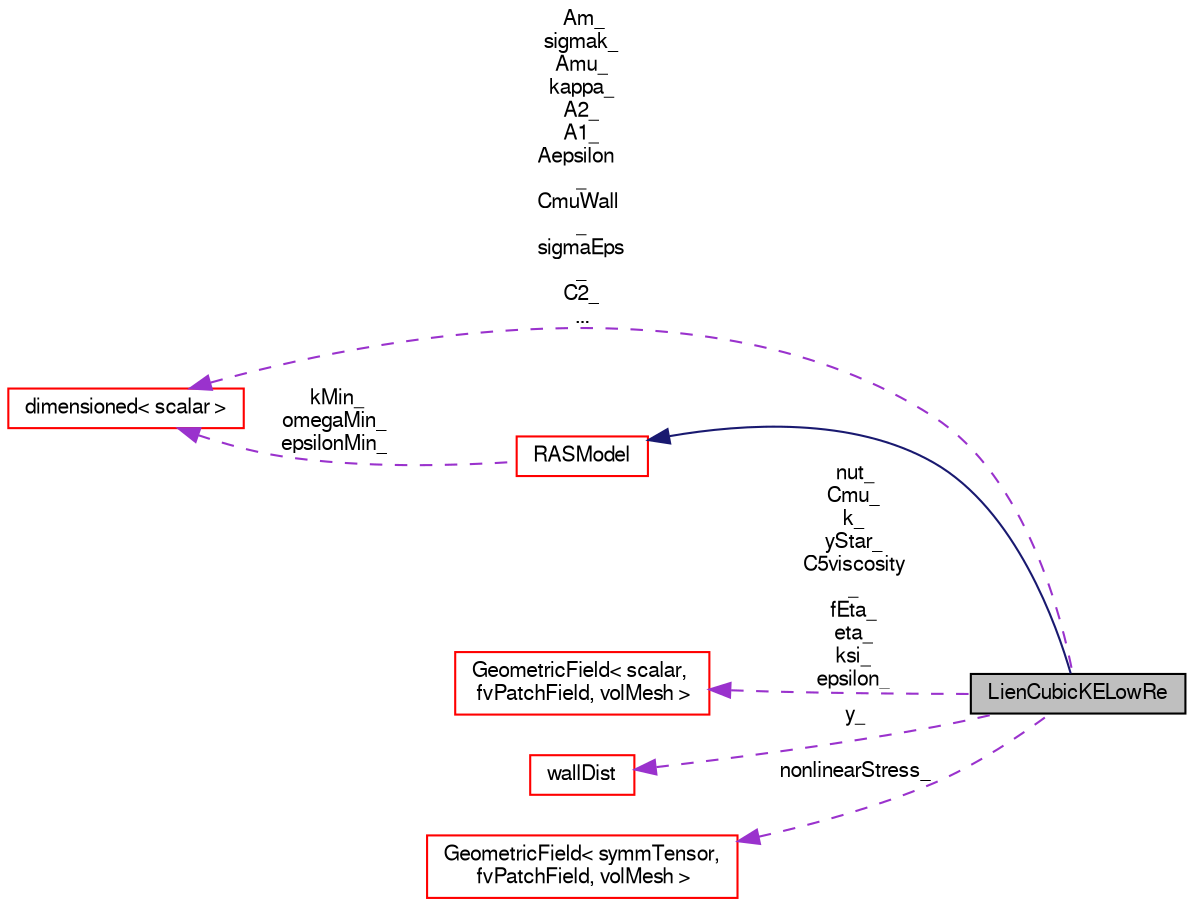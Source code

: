 digraph "LienCubicKELowRe"
{
  bgcolor="transparent";
  edge [fontname="FreeSans",fontsize="10",labelfontname="FreeSans",labelfontsize="10"];
  node [fontname="FreeSans",fontsize="10",shape=record];
  rankdir="LR";
  Node19 [label="LienCubicKELowRe",height=0.2,width=0.4,color="black", fillcolor="grey75", style="filled", fontcolor="black"];
  Node20 -> Node19 [dir="back",color="midnightblue",fontsize="10",style="solid",fontname="FreeSans"];
  Node20 [label="RASModel",height=0.2,width=0.4,color="red",URL="$a31074.html",tooltip="Abstract base class for incompressible turbulence models. "];
  Node96 -> Node20 [dir="back",color="darkorchid3",fontsize="10",style="dashed",label=" kMin_\nomegaMin_\nepsilonMin_" ,fontname="FreeSans"];
  Node96 [label="dimensioned\< scalar \>",height=0.2,width=0.4,color="red",URL="$a26366.html"];
  Node98 -> Node19 [dir="back",color="darkorchid3",fontsize="10",style="dashed",label=" nut_\nCmu_\nk_\nyStar_\nC5viscosity\l_\nfEta_\neta_\nksi_\nepsilon_" ,fontname="FreeSans"];
  Node98 [label="GeometricField\< scalar,\l fvPatchField, volMesh \>",height=0.2,width=0.4,color="red",URL="$a22434.html"];
  Node100 -> Node19 [dir="back",color="darkorchid3",fontsize="10",style="dashed",label=" y_" ,fontname="FreeSans"];
  Node100 [label="wallDist",height=0.2,width=0.4,color="red",URL="$a22898.html",tooltip="Specialisation of patchDist for wall distance calculation. "];
  Node103 -> Node19 [dir="back",color="darkorchid3",fontsize="10",style="dashed",label=" nonlinearStress_" ,fontname="FreeSans"];
  Node103 [label="GeometricField\< symmTensor,\l fvPatchField, volMesh \>",height=0.2,width=0.4,color="red",URL="$a22434.html"];
  Node96 -> Node19 [dir="back",color="darkorchid3",fontsize="10",style="dashed",label=" Am_\nsigmak_\nAmu_\nkappa_\nA2_\nA1_\nAepsilon\l_\nCmuWall\l_\nsigmaEps\l_\nC2_\n..." ,fontname="FreeSans"];
}
